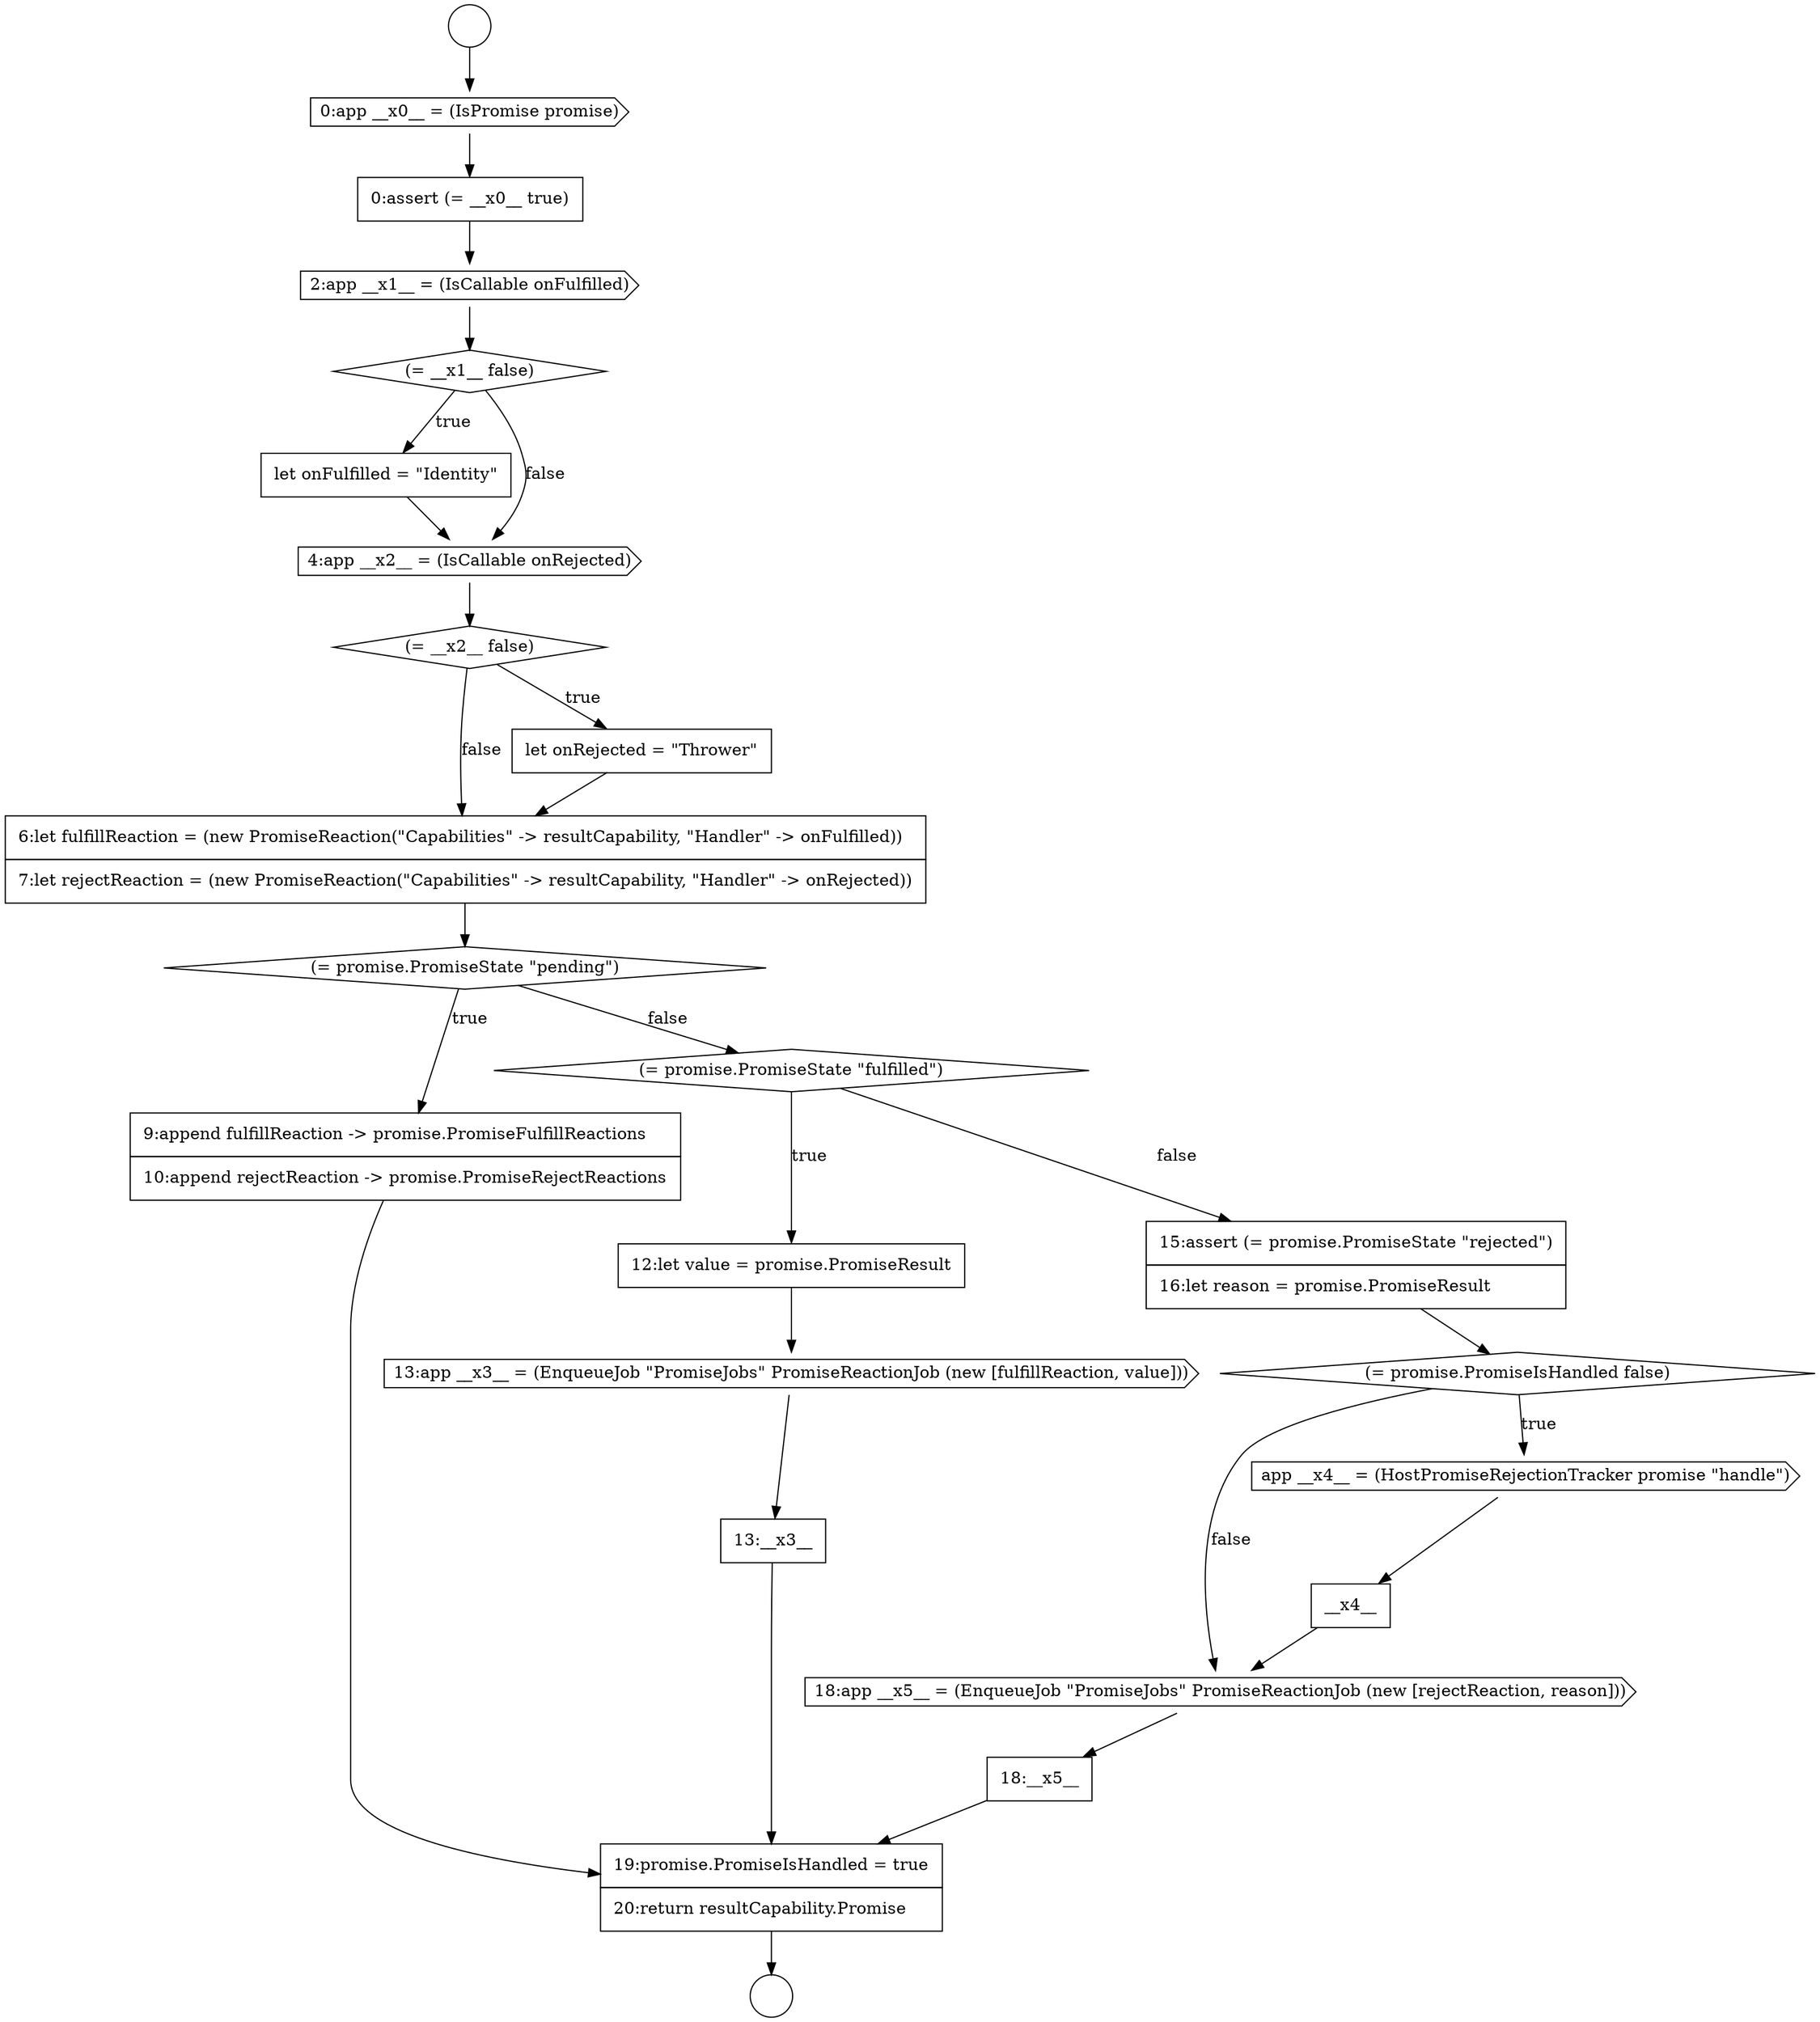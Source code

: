 digraph {
  node15889 [shape=none, margin=0, label=<<font color="black">
    <table border="0" cellborder="1" cellspacing="0" cellpadding="10">
      <tr><td align="left">12:let value = promise.PromiseResult</td></tr>
    </table>
  </font>> color="black" fillcolor="white" style=filled]
  node15885 [shape=none, margin=0, label=<<font color="black">
    <table border="0" cellborder="1" cellspacing="0" cellpadding="10">
      <tr><td align="left">6:let fulfillReaction = (new PromiseReaction(&quot;Capabilities&quot; -&gt; resultCapability, &quot;Handler&quot; -&gt; onFulfilled))</td></tr>
      <tr><td align="left">7:let rejectReaction = (new PromiseReaction(&quot;Capabilities&quot; -&gt; resultCapability, &quot;Handler&quot; -&gt; onRejected))</td></tr>
    </table>
  </font>> color="black" fillcolor="white" style=filled]
  node15881 [shape=none, margin=0, label=<<font color="black">
    <table border="0" cellborder="1" cellspacing="0" cellpadding="10">
      <tr><td align="left">let onFulfilled = &quot;Identity&quot;</td></tr>
    </table>
  </font>> color="black" fillcolor="white" style=filled]
  node15892 [shape=none, margin=0, label=<<font color="black">
    <table border="0" cellborder="1" cellspacing="0" cellpadding="10">
      <tr><td align="left">15:assert (= promise.PromiseState &quot;rejected&quot;)</td></tr>
      <tr><td align="left">16:let reason = promise.PromiseResult</td></tr>
    </table>
  </font>> color="black" fillcolor="white" style=filled]
  node15886 [shape=diamond, label=<<font color="black">(= promise.PromiseState &quot;pending&quot;)</font>> color="black" fillcolor="white" style=filled]
  node15896 [shape=cds, label=<<font color="black">18:app __x5__ = (EnqueueJob &quot;PromiseJobs&quot; PromiseReactionJob (new [rejectReaction, reason]))</font>> color="black" fillcolor="white" style=filled]
  node15877 [shape=cds, label=<<font color="black">0:app __x0__ = (IsPromise promise)</font>> color="black" fillcolor="white" style=filled]
  node15898 [shape=none, margin=0, label=<<font color="black">
    <table border="0" cellborder="1" cellspacing="0" cellpadding="10">
      <tr><td align="left">19:promise.PromiseIsHandled = true</td></tr>
      <tr><td align="left">20:return resultCapability.Promise</td></tr>
    </table>
  </font>> color="black" fillcolor="white" style=filled]
  node15895 [shape=none, margin=0, label=<<font color="black">
    <table border="0" cellborder="1" cellspacing="0" cellpadding="10">
      <tr><td align="left">__x4__</td></tr>
    </table>
  </font>> color="black" fillcolor="white" style=filled]
  node15890 [shape=cds, label=<<font color="black">13:app __x3__ = (EnqueueJob &quot;PromiseJobs&quot; PromiseReactionJob (new [fulfillReaction, value]))</font>> color="black" fillcolor="white" style=filled]
  node15875 [shape=circle label=" " color="black" fillcolor="white" style=filled]
  node15894 [shape=cds, label=<<font color="black">app __x4__ = (HostPromiseRejectionTracker promise &quot;handle&quot;)</font>> color="black" fillcolor="white" style=filled]
  node15878 [shape=none, margin=0, label=<<font color="black">
    <table border="0" cellborder="1" cellspacing="0" cellpadding="10">
      <tr><td align="left">0:assert (= __x0__ true)</td></tr>
    </table>
  </font>> color="black" fillcolor="white" style=filled]
  node15893 [shape=diamond, label=<<font color="black">(= promise.PromiseIsHandled false)</font>> color="black" fillcolor="white" style=filled]
  node15882 [shape=cds, label=<<font color="black">4:app __x2__ = (IsCallable onRejected)</font>> color="black" fillcolor="white" style=filled]
  node15897 [shape=none, margin=0, label=<<font color="black">
    <table border="0" cellborder="1" cellspacing="0" cellpadding="10">
      <tr><td align="left">18:__x5__</td></tr>
    </table>
  </font>> color="black" fillcolor="white" style=filled]
  node15876 [shape=circle label=" " color="black" fillcolor="white" style=filled]
  node15887 [shape=none, margin=0, label=<<font color="black">
    <table border="0" cellborder="1" cellspacing="0" cellpadding="10">
      <tr><td align="left">9:append fulfillReaction -&gt; promise.PromiseFulfillReactions</td></tr>
      <tr><td align="left">10:append rejectReaction -&gt; promise.PromiseRejectReactions</td></tr>
    </table>
  </font>> color="black" fillcolor="white" style=filled]
  node15880 [shape=diamond, label=<<font color="black">(= __x1__ false)</font>> color="black" fillcolor="white" style=filled]
  node15891 [shape=none, margin=0, label=<<font color="black">
    <table border="0" cellborder="1" cellspacing="0" cellpadding="10">
      <tr><td align="left">13:__x3__</td></tr>
    </table>
  </font>> color="black" fillcolor="white" style=filled]
  node15883 [shape=diamond, label=<<font color="black">(= __x2__ false)</font>> color="black" fillcolor="white" style=filled]
  node15888 [shape=diamond, label=<<font color="black">(= promise.PromiseState &quot;fulfilled&quot;)</font>> color="black" fillcolor="white" style=filled]
  node15884 [shape=none, margin=0, label=<<font color="black">
    <table border="0" cellborder="1" cellspacing="0" cellpadding="10">
      <tr><td align="left">let onRejected = &quot;Thrower&quot;</td></tr>
    </table>
  </font>> color="black" fillcolor="white" style=filled]
  node15879 [shape=cds, label=<<font color="black">2:app __x1__ = (IsCallable onFulfilled)</font>> color="black" fillcolor="white" style=filled]
  node15893 -> node15894 [label=<<font color="black">true</font>> color="black"]
  node15893 -> node15896 [label=<<font color="black">false</font>> color="black"]
  node15898 -> node15876 [ color="black"]
  node15896 -> node15897 [ color="black"]
  node15891 -> node15898 [ color="black"]
  node15897 -> node15898 [ color="black"]
  node15877 -> node15878 [ color="black"]
  node15878 -> node15879 [ color="black"]
  node15895 -> node15896 [ color="black"]
  node15894 -> node15895 [ color="black"]
  node15882 -> node15883 [ color="black"]
  node15880 -> node15881 [label=<<font color="black">true</font>> color="black"]
  node15880 -> node15882 [label=<<font color="black">false</font>> color="black"]
  node15886 -> node15887 [label=<<font color="black">true</font>> color="black"]
  node15886 -> node15888 [label=<<font color="black">false</font>> color="black"]
  node15879 -> node15880 [ color="black"]
  node15892 -> node15893 [ color="black"]
  node15883 -> node15884 [label=<<font color="black">true</font>> color="black"]
  node15883 -> node15885 [label=<<font color="black">false</font>> color="black"]
  node15884 -> node15885 [ color="black"]
  node15875 -> node15877 [ color="black"]
  node15887 -> node15898 [ color="black"]
  node15881 -> node15882 [ color="black"]
  node15890 -> node15891 [ color="black"]
  node15885 -> node15886 [ color="black"]
  node15888 -> node15889 [label=<<font color="black">true</font>> color="black"]
  node15888 -> node15892 [label=<<font color="black">false</font>> color="black"]
  node15889 -> node15890 [ color="black"]
}

